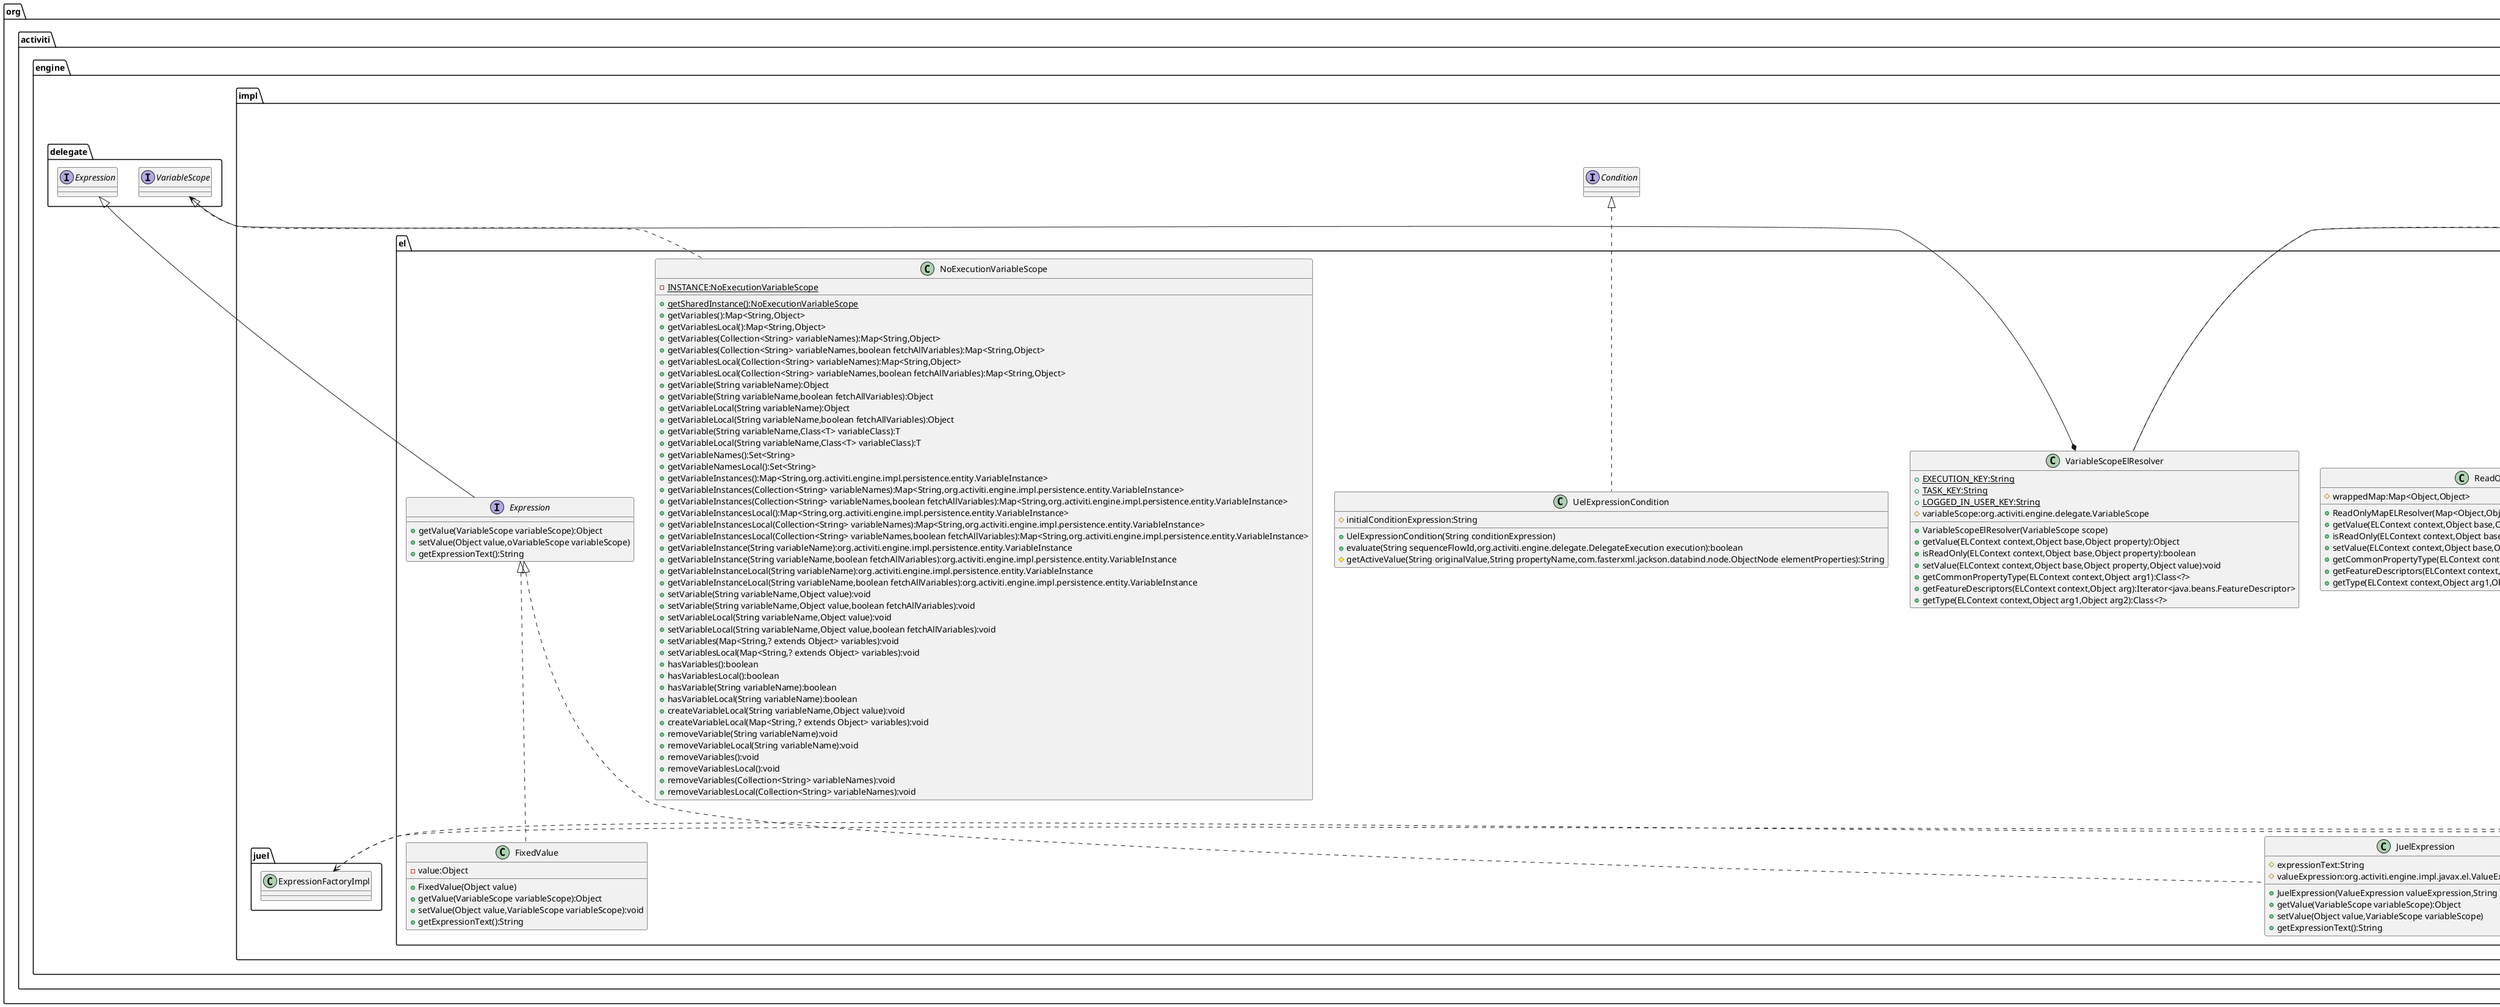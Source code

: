 @startuml
/' !include org.activiti.engine.delegate.puml '/
/' !include org.activiti.engine.impl.javax.el.puml '/
/' !include org.activiti.engine.impl.persistence.entity.puml '/
/' !include org.activiti.engine.impl '/

hide @unlinked

package "org.activiti.engine.impl.el" {

class ActivitiElContext extends org.activiti.engine.impl.javax.el.ELContext {
    # elResolver:ELResolver
    + ActivitiElContext(ELResolver elResolver)
    + getELResolver():ELResolver
    + getFunctionMapper():FunctionMapper
    + getVariableMapper():VariableMapper
}
ActivitiElContext ..> org.activiti.engine.impl.javax.el.ELResolver
ActivitiElContext ..> org.activiti.engine.impl.javax.el.FunctionMapper
ActivitiElContext ..> org.activiti.engine.impl.javax.el.VariableMapper

class ActivitiFunctionMapper extends org.activiti.engine.impl.javax.el.FunctionMapper {
    + resolveFunction(String prefix,String localName):java.lang.reflect.Method
}

interface Expression extends org.activiti.engine.delegate.Expression {
    + getValue(VariableScope variableScope):Object
    + setValue(Object value,oVariableScope variableScope)
    + getExpressionText():String
}

abstract class ExpressionFactoryResolver {
    + {static} resolveExpressionFactory():ExpressionFactory
}
org.activiti.engine.impl.javax.el.ExpressionFactory <.. ExpressionFactoryResolver
ExpressionFactoryResolver ..> org.activiti.engine.impl.juel.ExpressionFactoryImpl

class ExpressionManager {
    # expressionFactory:org.activiti.engine.impl.javax.el.ExpressionFactory
    # parsingElContext:org.activiti.engine.impl.javax.el.ELContext
    # beans:Map<Object,Object>
    == constructor ==
    + ExpressionManager()
    + ExpressionManager(boolean initFactory)
    + ExpressionManager(Map<Object,Object> beans)
    + ExpressionManager(Map<Object,Object> beans,boolean initFactory)
    == method ==
    + createExpression(String expression):org.activiti.engine.delegate.Expression
    + setExpressionFactory(org.activiti.engine.impl.javax.el.ExpressionFactory factory):void
    + getElContext(VariableScope variableScope):ELContext
    # createElContext(VariableScope variableScope):ActivitiElContext
    + createElResolver():org.activiti.engine.impl.javax.el.ELResolver
    + createElResolver(VariableScope variableScope):org.activiti.engine.impl.javax.el.ELResolver
    + getBeans():Map<Object,Object>
    + setBeans(Map<Object,Object> beans)
}

ExpressionManager .> org.activiti.engine.impl.juel.ExpressionFactoryImpl
org.activiti.engine.impl.javax.el.ExpressionFactory <--o  ExpressionManager
org.activiti.engine.impl.javax.el.ELContext <--o  ExpressionManager

class FixedValue implements org.activiti.engine.impl.el.Expression {
    - value:Object
    + FixedValue(Object value)
    + getValue(VariableScope variableScope):Object
    + setValue(Object value,VariableScope variableScope):void
    + getExpressionText():String
}

class JuelExpression implements org.activiti.engine.impl.el.Expression {
    # expressionText:String
    # valueExpression:org.activiti.engine.impl.javax.el.ValueExpression

    + JuelExpression(ValueExpression valueExpression,String expressionText)
    + getValue(VariableScope variableScope):Object
    + setValue(Object value,VariableScope variableScope)
    + getExpressionText():String
}
JuelExpression *--> org.activiti.engine.impl.javax.el.ValueExpression

class NoExecutionVariableScope implements org.activiti.engine.delegate.VariableScope {
    - {static} INSTANCE:NoExecutionVariableScope
    + {static} getSharedInstance():NoExecutionVariableScope
    + getVariables():Map<String,Object>
    + getVariablesLocal():Map<String,Object>
    + getVariables(Collection<String> variableNames):Map<String,Object>
    + getVariables(Collection<String> variableNames,boolean fetchAllVariables):Map<String,Object>
    + getVariablesLocal(Collection<String> variableNames):Map<String,Object>
    + getVariablesLocal(Collection<String> variableNames,boolean fetchAllVariables):Map<String,Object>
    + getVariable(String variableName):Object
    + getVariable(String variableName,boolean fetchAllVariables):Object
    + getVariableLocal(String variableName):Object
    + getVariableLocal(String variableName,boolean fetchAllVariables):Object
    + getVariable(String variableName,Class<T> variableClass):T
    + getVariableLocal(String variableName,Class<T> variableClass):T
    + getVariableNames():Set<String>
    + getVariableNamesLocal():Set<String>
    + getVariableInstances():Map<String,org.activiti.engine.impl.persistence.entity.VariableInstance>
    + getVariableInstances(Collection<String> variableNames):Map<String,org.activiti.engine.impl.persistence.entity.VariableInstance>
    + getVariableInstances(Collection<String> variableNames,boolean fetchAllVariables):Map<String,org.activiti.engine.impl.persistence.entity.VariableInstance>
    + getVariableInstancesLocal():Map<String,org.activiti.engine.impl.persistence.entity.VariableInstance>
    + getVariableInstancesLocal(Collection<String> variableNames):Map<String,org.activiti.engine.impl.persistence.entity.VariableInstance>
    + getVariableInstancesLocal(Collection<String> variableNames,boolean fetchAllVariables):Map<String,org.activiti.engine.impl.persistence.entity.VariableInstance>
    + getVariableInstance(String variableName):org.activiti.engine.impl.persistence.entity.VariableInstance
    + getVariableInstance(String variableName,boolean fetchAllVariables):org.activiti.engine.impl.persistence.entity.VariableInstance
    + getVariableInstanceLocal(String variableName):org.activiti.engine.impl.persistence.entity.VariableInstance
    + getVariableInstanceLocal(String variableName,boolean fetchAllVariables):org.activiti.engine.impl.persistence.entity.VariableInstance
    + setVariable(String variableName,Object value):void
    + setVariable(String variableName,Object value,boolean fetchAllVariables):void
    + setVariableLocal(String variableName,Object value):void
    + setVariableLocal(String variableName,Object value,boolean fetchAllVariables):void
    + setVariables(Map<String,? extends Object> variables):void
    + setVariablesLocal(Map<String,? extends Object> variables):void
    + hasVariables():boolean
    + hasVariablesLocal():boolean
    + hasVariable(String variableName):boolean
    + hasVariableLocal(String variableName):boolean
    + createVariableLocal(String variableName,Object value):void
    + createVariableLocal(Map<String,? extends Object> variables):void
    + removeVariable(String variableName):void
    + removeVariableLocal(String variableName):void
    + removeVariables():void
    + removeVariablesLocal():void
    + removeVariables(Collection<String> variableNames):void
    + removeVariablesLocal(Collection<String> variableNames):void
}

class ParsingElContext extends org.activiti.engine.impl.javax.el.ELContext {
    + getELResolver():org.activiti.engine.impl.javax.el.ELResolver
    + getFunctionMapper():org.activiti.engine.impl.javax.el.FunctionMapper
    + getVariableMapper():org.activiti.engine.impl.javax.el.VariableMapper
}

class ReadOnlyMapELResolver  {
    # wrappedMap:Map<Object,Object>
    + ReadOnlyMapELResolver(Map<Object,Object> map)
    + getValue(ELContext context,Object base,Object property):Object
    + isReadOnly(ELContext context,Object base,Object property):boolean
    + setValue(ELContext context,Object base,Object property,Object value):void
    + getCommonPropertyType(ELContext context,Object arg):Class<?>
    + getFeatureDescriptors(ELContext context,Object arg):Iterator<java.beans.FeatureDescriptor>
    + getType(ELContext context,Object arg1,Object arg2):Class<?>
}
org.activiti.engine.impl.javax.el.ELResolver <|- ReadOnlyMapELResolver
ReadOnlyMapELResolver ..> org.activiti.engine.impl.javax.el.ELContext

class UelExpressionCondition implements org.activiti.engine.impl.Condition {
    # initialConditionExpression:String
    + UelExpressionCondition(String conditionExpression)
    + evaluate(String sequenceFlowId,org.activiti.engine.delegate.DelegateExecution execution):boolean
    # getActiveValue(String originalValue,String propertyName,com.fasterxml.jackson.databind.node.ObjectNode elementProperties):String
}

class VariableScopeElResolver extends org.activiti.engine.impl.javax.el.ELResolver{
    + {static} EXECUTION_KEY:String
    + {static} TASK_KEY:String
    + {static} LOGGED_IN_USER_KEY:String
    # variableScope:org.activiti.engine.delegate.VariableScope
    + VariableScopeElResolver(VariableScope scope)
    + getValue(ELContext context,Object base,Object property):Object
    + isReadOnly(ELContext context,Object base,Object property):boolean
    + setValue(ELContext context,Object base,Object property,Object value):void
    + getCommonPropertyType(ELContext context,Object arg1):Class<?>
    + getFeatureDescriptors(ELContext context,Object arg):Iterator<java.beans.FeatureDescriptor>
    + getType(ELContext context,Object arg1,Object arg2):Class<?>
}
VariableScopeElResolver ..> org.activiti.engine.impl.javax.el.ELContext
VariableScopeElResolver *--> org.activiti.engine.delegate.VariableScope

}

/' package finished '/

@enduml